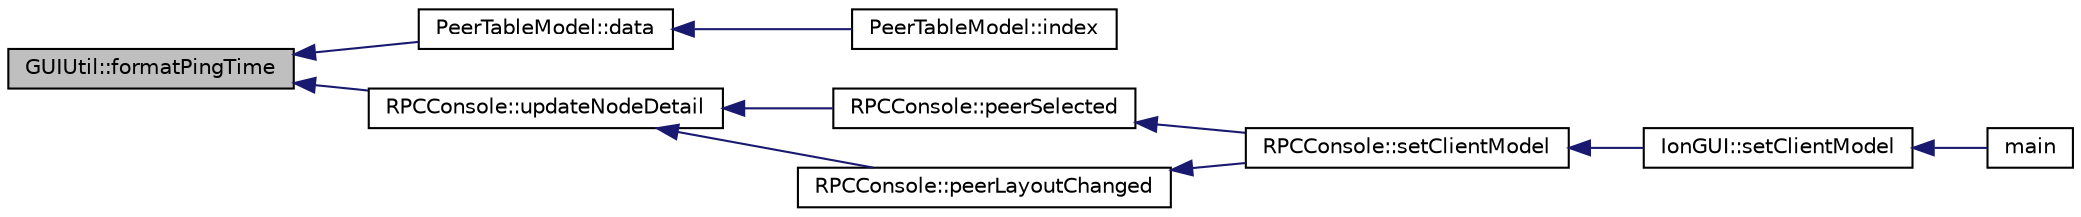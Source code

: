 digraph "GUIUtil::formatPingTime"
{
  edge [fontname="Helvetica",fontsize="10",labelfontname="Helvetica",labelfontsize="10"];
  node [fontname="Helvetica",fontsize="10",shape=record];
  rankdir="LR";
  Node112 [label="GUIUtil::formatPingTime",height=0.2,width=0.4,color="black", fillcolor="grey75", style="filled", fontcolor="black"];
  Node112 -> Node113 [dir="back",color="midnightblue",fontsize="10",style="solid",fontname="Helvetica"];
  Node113 [label="PeerTableModel::data",height=0.2,width=0.4,color="black", fillcolor="white", style="filled",URL="$d7/d25/class_peer_table_model.html#a7229a1e75b1ecab25add4098b6bb9d27"];
  Node113 -> Node114 [dir="back",color="midnightblue",fontsize="10",style="solid",fontname="Helvetica"];
  Node114 [label="PeerTableModel::index",height=0.2,width=0.4,color="black", fillcolor="white", style="filled",URL="$d7/d25/class_peer_table_model.html#a11faadd62beac5b9dec146045e8ecbbb"];
  Node112 -> Node115 [dir="back",color="midnightblue",fontsize="10",style="solid",fontname="Helvetica"];
  Node115 [label="RPCConsole::updateNodeDetail",height=0.2,width=0.4,color="black", fillcolor="white", style="filled",URL="$d7/de8/class_r_p_c_console.html#a0bd7e2be4a07bcf4f8b20eb1881dacbb",tooltip="show detailed information on ui about selected node "];
  Node115 -> Node116 [dir="back",color="midnightblue",fontsize="10",style="solid",fontname="Helvetica"];
  Node116 [label="RPCConsole::peerSelected",height=0.2,width=0.4,color="black", fillcolor="white", style="filled",URL="$d7/de8/class_r_p_c_console.html#a2487fa6a90cddcbb17ae4bb13ecc5359",tooltip="Handle selection of peer in peers list. "];
  Node116 -> Node117 [dir="back",color="midnightblue",fontsize="10",style="solid",fontname="Helvetica"];
  Node117 [label="RPCConsole::setClientModel",height=0.2,width=0.4,color="black", fillcolor="white", style="filled",URL="$d7/de8/class_r_p_c_console.html#a355349a33664a07628e9ca22a60f5fa7"];
  Node117 -> Node118 [dir="back",color="midnightblue",fontsize="10",style="solid",fontname="Helvetica"];
  Node118 [label="IonGUI::setClientModel",height=0.2,width=0.4,color="black", fillcolor="white", style="filled",URL="$dc/d0b/class_ion_g_u_i.html#aee0c583c834ce4f4c598c29db83b0680",tooltip="Set the client model. "];
  Node118 -> Node119 [dir="back",color="midnightblue",fontsize="10",style="solid",fontname="Helvetica"];
  Node119 [label="main",height=0.2,width=0.4,color="black", fillcolor="white", style="filled",URL="$d5/d2d/ion_8cpp.html#a0ddf1224851353fc92bfbff6f499fa97"];
  Node115 -> Node120 [dir="back",color="midnightblue",fontsize="10",style="solid",fontname="Helvetica"];
  Node120 [label="RPCConsole::peerLayoutChanged",height=0.2,width=0.4,color="black", fillcolor="white", style="filled",URL="$d7/de8/class_r_p_c_console.html#af952ebc6484c8f7d1262fa0bceed41bf",tooltip="Handle updated peer information. "];
  Node120 -> Node117 [dir="back",color="midnightblue",fontsize="10",style="solid",fontname="Helvetica"];
}
